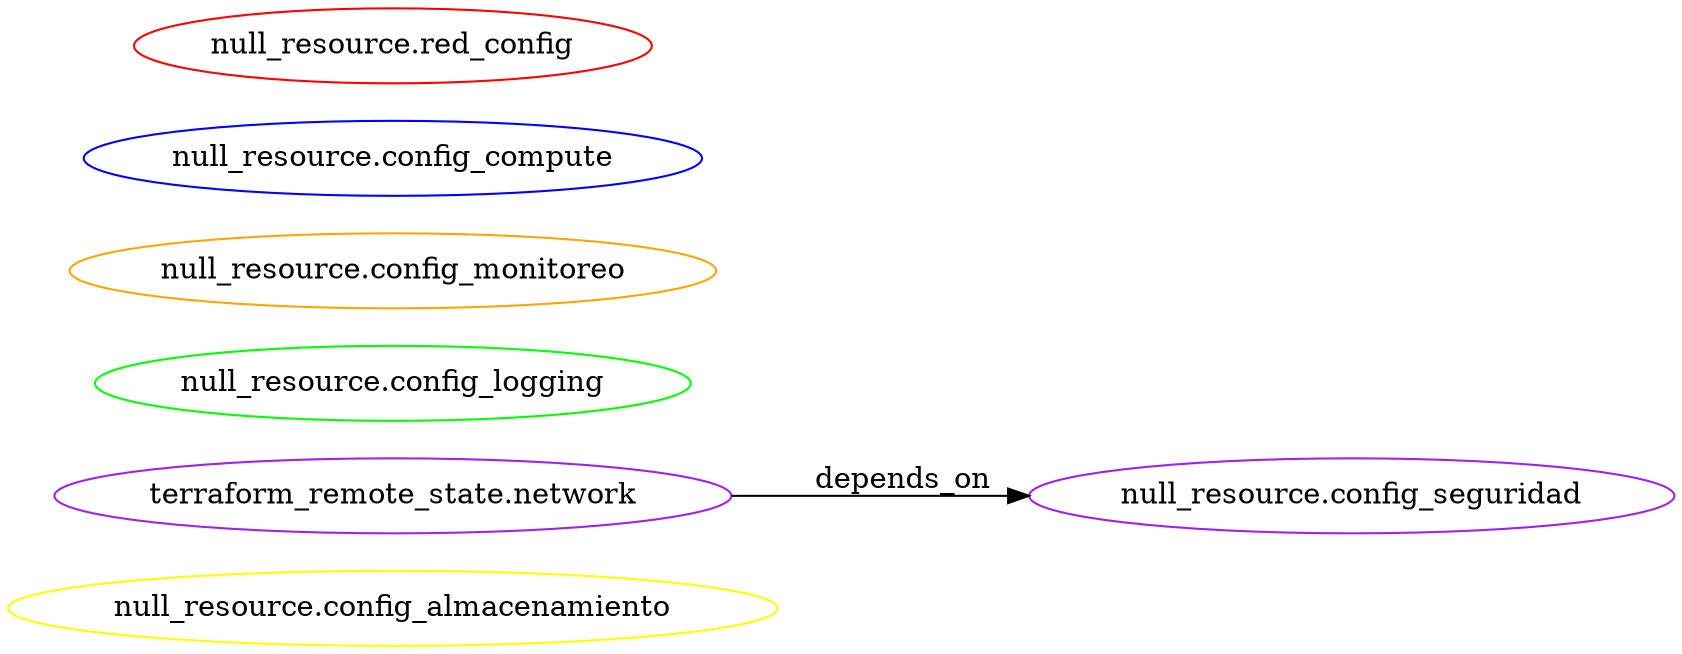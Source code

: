 digraph G {
rankdir=LR
    "null_resource.config_almacenamiento" [label="null_resource.config_almacenamiento", color=yellow]
    "terraform_remote_state.network" [label="terraform_remote_state.network", color=purple]
    "null_resource.config_seguridad" [label="null_resource.config_seguridad", color=purple]
    "terraform_remote_state.network" -> "null_resource.config_seguridad" [label="depends_on"]
    "null_resource.config_logging" [label="null_resource.config_logging", color=green]
    "null_resource.config_monitoreo" [label="null_resource.config_monitoreo", color=orange]
    "null_resource.config_compute" [label="null_resource.config_compute", color=blue]
    "null_resource.red_config" [label="null_resource.red_config", color=red]
}